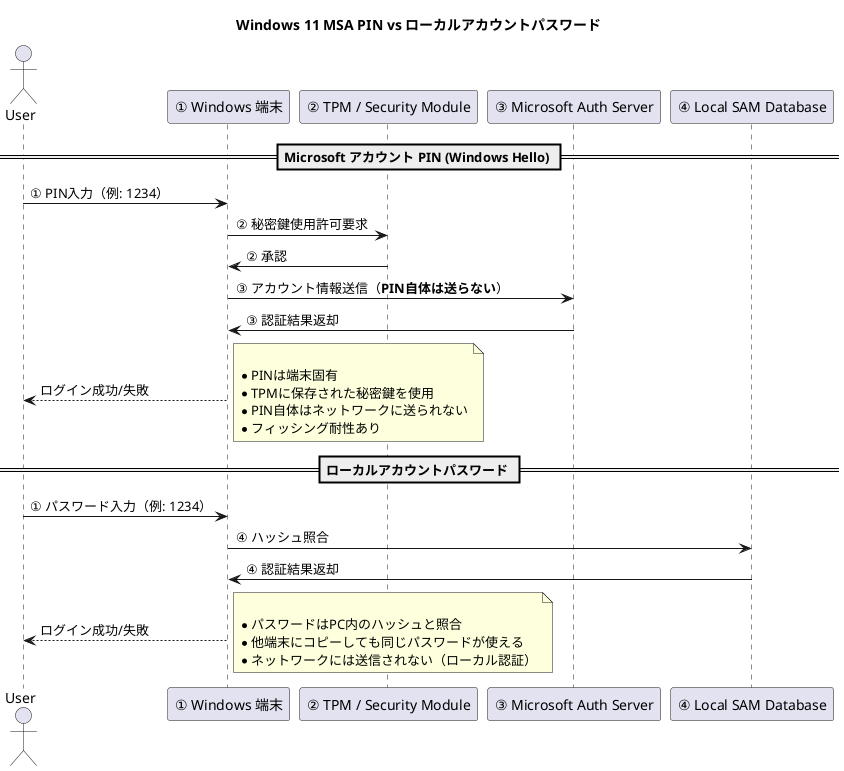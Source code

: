 @startuml
title Windows 11 MSA PIN vs ローカルアカウントパスワード

actor User as U
participant "① Windows 端末" as PC
participant "② TPM / Security Module" as TPM
participant "③ Microsoft Auth Server" as MSA
participant "④ Local SAM Database" as LocalDB

== Microsoft アカウント PIN (Windows Hello) ==
U -> PC : ① PIN入力（例: 1234）
PC -> TPM : ② 秘密鍵使用許可要求
TPM -> PC : ② 承認
PC -> MSA : ③ アカウント情報送信（**PIN自体は送らない**）
MSA -> PC : ③ 認証結果返却
PC --> U : ログイン成功/失敗

note right

* PINは端末固有
* TPMに保存された秘密鍵を使用
* PIN自体はネットワークに送られない
* フィッシング耐性あり
  end note

== ローカルアカウントパスワード ==
U -> PC : ① パスワード入力（例: 1234）
PC -> LocalDB : ④ ハッシュ照合
LocalDB -> PC : ④ 認証結果返却
PC --> U : ログイン成功/失敗

note right

* パスワードはPC内のハッシュと照合
* 他端末にコピーしても同じパスワードが使える
* ネットワークには送信されない（ローカル認証）
  end note

@enduml

